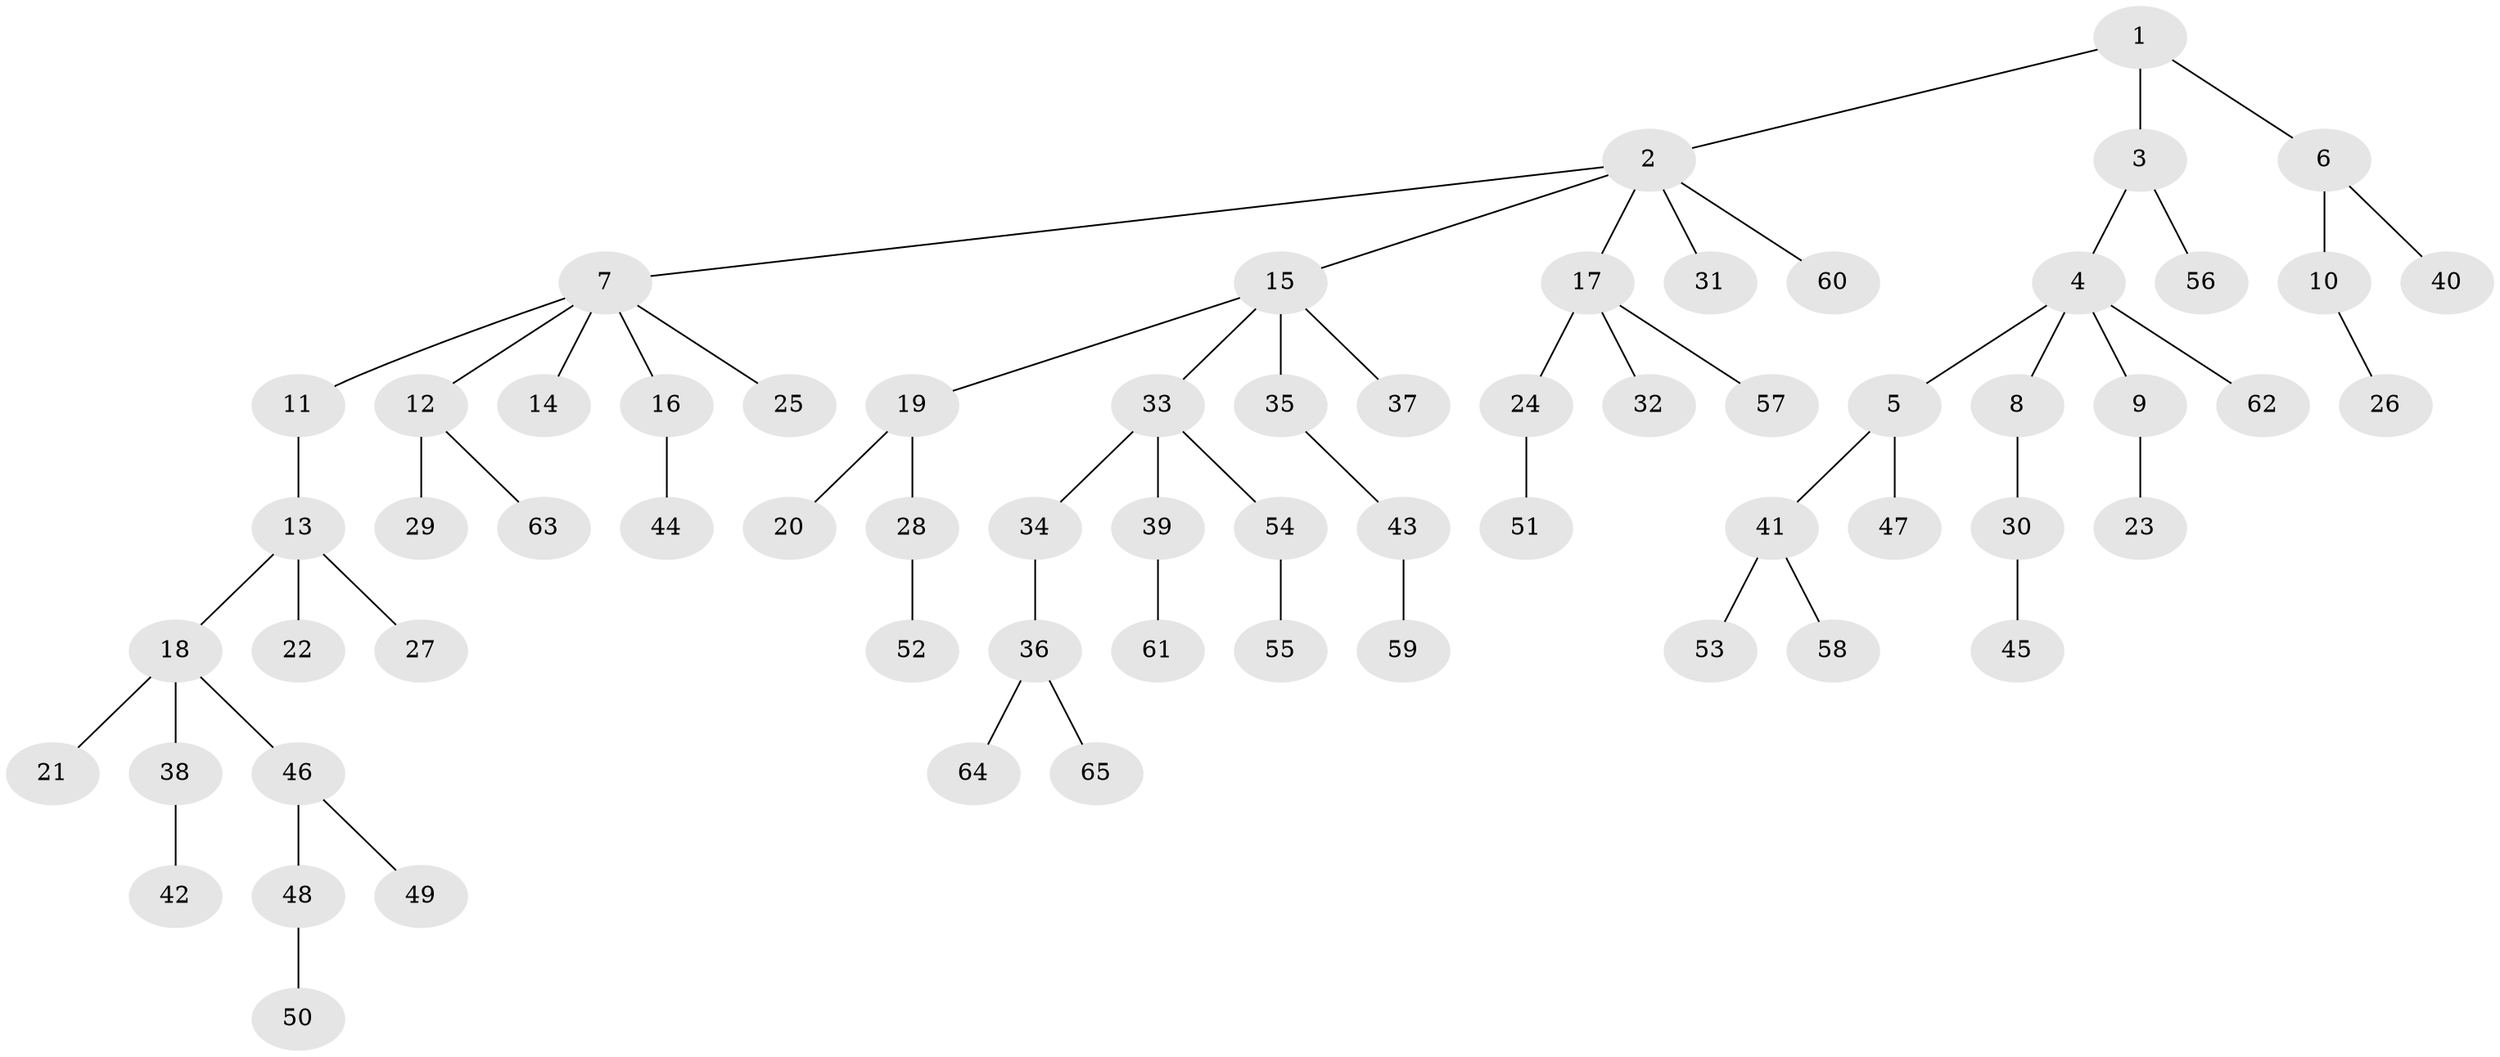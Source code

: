 // Generated by graph-tools (version 1.1) at 2025/50/03/09/25 03:50:19]
// undirected, 65 vertices, 64 edges
graph export_dot {
graph [start="1"]
  node [color=gray90,style=filled];
  1;
  2;
  3;
  4;
  5;
  6;
  7;
  8;
  9;
  10;
  11;
  12;
  13;
  14;
  15;
  16;
  17;
  18;
  19;
  20;
  21;
  22;
  23;
  24;
  25;
  26;
  27;
  28;
  29;
  30;
  31;
  32;
  33;
  34;
  35;
  36;
  37;
  38;
  39;
  40;
  41;
  42;
  43;
  44;
  45;
  46;
  47;
  48;
  49;
  50;
  51;
  52;
  53;
  54;
  55;
  56;
  57;
  58;
  59;
  60;
  61;
  62;
  63;
  64;
  65;
  1 -- 2;
  1 -- 3;
  1 -- 6;
  2 -- 7;
  2 -- 15;
  2 -- 17;
  2 -- 31;
  2 -- 60;
  3 -- 4;
  3 -- 56;
  4 -- 5;
  4 -- 8;
  4 -- 9;
  4 -- 62;
  5 -- 41;
  5 -- 47;
  6 -- 10;
  6 -- 40;
  7 -- 11;
  7 -- 12;
  7 -- 14;
  7 -- 16;
  7 -- 25;
  8 -- 30;
  9 -- 23;
  10 -- 26;
  11 -- 13;
  12 -- 29;
  12 -- 63;
  13 -- 18;
  13 -- 22;
  13 -- 27;
  15 -- 19;
  15 -- 33;
  15 -- 35;
  15 -- 37;
  16 -- 44;
  17 -- 24;
  17 -- 32;
  17 -- 57;
  18 -- 21;
  18 -- 38;
  18 -- 46;
  19 -- 20;
  19 -- 28;
  24 -- 51;
  28 -- 52;
  30 -- 45;
  33 -- 34;
  33 -- 39;
  33 -- 54;
  34 -- 36;
  35 -- 43;
  36 -- 64;
  36 -- 65;
  38 -- 42;
  39 -- 61;
  41 -- 53;
  41 -- 58;
  43 -- 59;
  46 -- 48;
  46 -- 49;
  48 -- 50;
  54 -- 55;
}
